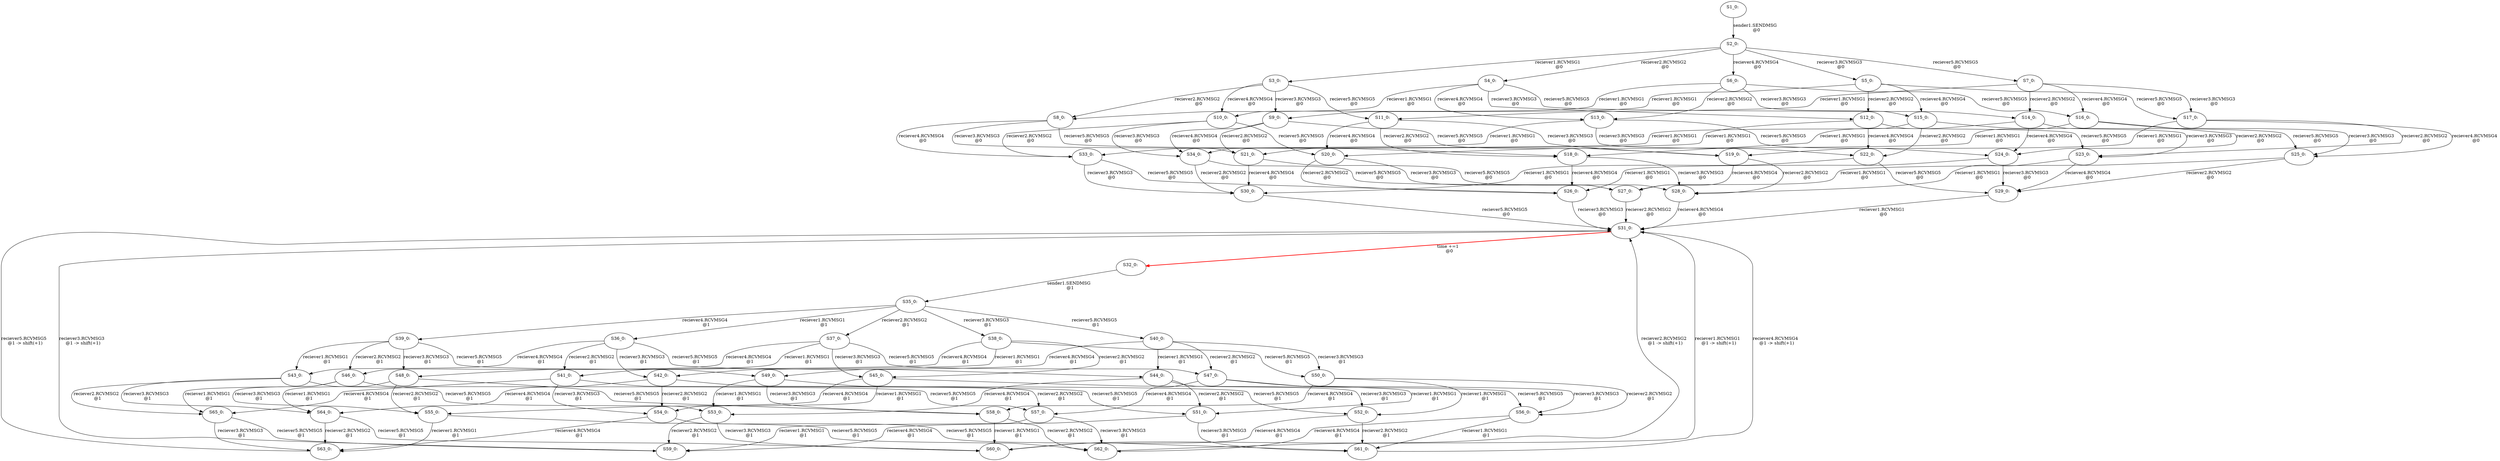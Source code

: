 digraph html {
S1_0[label="S1_0: \n "];
S2_0[label="S2_0: \n "];
S1_0 -> S2_0[label="sender1.SENDMSG \n @0"];
S3_0[label="S3_0: \n "];
S2_0 -> S3_0[label="reciever1.RCVMSG1 \n @0"];
S4_0[label="S4_0: \n "];
S2_0 -> S4_0[label="reciever2.RCVMSG2 \n @0"];
S5_0[label="S5_0: \n "];
S2_0 -> S5_0[label="reciever3.RCVMSG3 \n @0"];
S6_0[label="S6_0: \n "];
S2_0 -> S6_0[label="reciever4.RCVMSG4 \n @0"];
S7_0[label="S7_0: \n "];
S2_0 -> S7_0[label="reciever5.RCVMSG5 \n @0"];
S8_0[label="S8_0: \n "];
S3_0 -> S8_0[label="reciever2.RCVMSG2 \n @0"];
S9_0[label="S9_0: \n "];
S3_0 -> S9_0[label="reciever3.RCVMSG3 \n @0"];
S10_0[label="S10_0: \n "];
S3_0 -> S10_0[label="reciever4.RCVMSG4 \n @0"];
S11_0[label="S11_0: \n "];
S3_0 -> S11_0[label="reciever5.RCVMSG5 \n @0"];
S4_0 -> S8_0[label="reciever1.RCVMSG1 \n @0"];
S12_0[label="S12_0: \n "];
S4_0 -> S12_0[label="reciever3.RCVMSG3 \n @0"];
S13_0[label="S13_0: \n "];
S4_0 -> S13_0[label="reciever4.RCVMSG4 \n @0"];
S14_0[label="S14_0: \n "];
S4_0 -> S14_0[label="reciever5.RCVMSG5 \n @0"];
S6_0 -> S10_0[label="reciever1.RCVMSG1 \n @0"];
S6_0 -> S13_0[label="reciever2.RCVMSG2 \n @0"];
S15_0[label="S15_0: \n "];
S6_0 -> S15_0[label="reciever3.RCVMSG3 \n @0"];
S16_0[label="S16_0: \n "];
S6_0 -> S16_0[label="reciever5.RCVMSG5 \n @0"];
S7_0 -> S11_0[label="reciever1.RCVMSG1 \n @0"];
S7_0 -> S14_0[label="reciever2.RCVMSG2 \n @0"];
S17_0[label="S17_0: \n "];
S7_0 -> S17_0[label="reciever3.RCVMSG3 \n @0"];
S7_0 -> S16_0[label="reciever4.RCVMSG4 \n @0"];
S18_0[label="S18_0: \n "];
S11_0 -> S18_0[label="reciever2.RCVMSG2 \n @0"];
S19_0[label="S19_0: \n "];
S11_0 -> S19_0[label="reciever3.RCVMSG3 \n @0"];
S20_0[label="S20_0: \n "];
S11_0 -> S20_0[label="reciever4.RCVMSG4 \n @0"];
S21_0[label="S21_0: \n "];
S12_0 -> S21_0[label="reciever1.RCVMSG1 \n @0"];
S22_0[label="S22_0: \n "];
S12_0 -> S22_0[label="reciever4.RCVMSG4 \n @0"];
S23_0[label="S23_0: \n "];
S12_0 -> S23_0[label="reciever5.RCVMSG5 \n @0"];
S14_0 -> S18_0[label="reciever1.RCVMSG1 \n @0"];
S14_0 -> S23_0[label="reciever3.RCVMSG3 \n @0"];
S24_0[label="S24_0: \n "];
S14_0 -> S24_0[label="reciever4.RCVMSG4 \n @0"];
S16_0 -> S20_0[label="reciever1.RCVMSG1 \n @0"];
S16_0 -> S24_0[label="reciever2.RCVMSG2 \n @0"];
S25_0[label="S25_0: \n "];
S16_0 -> S25_0[label="reciever3.RCVMSG3 \n @0"];
S17_0 -> S19_0[label="reciever1.RCVMSG1 \n @0"];
S17_0 -> S23_0[label="reciever2.RCVMSG2 \n @0"];
S17_0 -> S25_0[label="reciever4.RCVMSG4 \n @0"];
S26_0[label="S26_0: \n "];
S20_0 -> S26_0[label="reciever2.RCVMSG2 \n @0"];
S27_0[label="S27_0: \n "];
S20_0 -> S27_0[label="reciever3.RCVMSG3 \n @0"];
S28_0[label="S28_0: \n "];
S23_0 -> S28_0[label="reciever1.RCVMSG1 \n @0"];
S29_0[label="S29_0: \n "];
S23_0 -> S29_0[label="reciever4.RCVMSG4 \n @0"];
S24_0 -> S26_0[label="reciever1.RCVMSG1 \n @0"];
S24_0 -> S29_0[label="reciever3.RCVMSG3 \n @0"];
S25_0 -> S27_0[label="reciever1.RCVMSG1 \n @0"];
S25_0 -> S29_0[label="reciever2.RCVMSG2 \n @0"];
S30_0[label="S30_0: \n "];
S22_0 -> S30_0[label="reciever1.RCVMSG1 \n @0"];
S22_0 -> S29_0[label="reciever5.RCVMSG5 \n @0"];
S31_0[label="S31_0: \n "];
S32_0[label="S32_0: \n "];
S31_0 -> S32_0[label="time +=1 \n @0", style="bold", color="red"];
S27_0 -> S31_0[label="reciever2.RCVMSG2 \n @0"];
S29_0 -> S31_0[label="reciever1.RCVMSG1 \n @0"];
S28_0 -> S31_0[label="reciever4.RCVMSG4 \n @0"];
S26_0 -> S31_0[label="reciever3.RCVMSG3 \n @0"];
S30_0 -> S31_0[label="reciever5.RCVMSG5 \n @0"];
S33_0[label="S33_0: \n "];
S13_0 -> S33_0[label="reciever1.RCVMSG1 \n @0"];
S13_0 -> S22_0[label="reciever3.RCVMSG3 \n @0"];
S13_0 -> S24_0[label="reciever5.RCVMSG5 \n @0"];
S21_0 -> S30_0[label="reciever4.RCVMSG4 \n @0"];
S21_0 -> S28_0[label="reciever5.RCVMSG5 \n @0"];
S19_0 -> S28_0[label="reciever2.RCVMSG2 \n @0"];
S19_0 -> S27_0[label="reciever4.RCVMSG4 \n @0"];
S18_0 -> S28_0[label="reciever3.RCVMSG3 \n @0"];
S18_0 -> S26_0[label="reciever4.RCVMSG4 \n @0"];
S34_0[label="S34_0: \n "];
S15_0 -> S34_0[label="reciever1.RCVMSG1 \n @0"];
S15_0 -> S22_0[label="reciever2.RCVMSG2 \n @0"];
S15_0 -> S25_0[label="reciever5.RCVMSG5 \n @0"];
S33_0 -> S30_0[label="reciever3.RCVMSG3 \n @0"];
S33_0 -> S26_0[label="reciever5.RCVMSG5 \n @0"];
S8_0 -> S21_0[label="reciever3.RCVMSG3 \n @0"];
S8_0 -> S33_0[label="reciever4.RCVMSG4 \n @0"];
S8_0 -> S18_0[label="reciever5.RCVMSG5 \n @0"];
S10_0 -> S33_0[label="reciever2.RCVMSG2 \n @0"];
S10_0 -> S34_0[label="reciever3.RCVMSG3 \n @0"];
S10_0 -> S20_0[label="reciever5.RCVMSG5 \n @0"];
S34_0 -> S30_0[label="reciever2.RCVMSG2 \n @0"];
S34_0 -> S27_0[label="reciever5.RCVMSG5 \n @0"];
S9_0 -> S21_0[label="reciever2.RCVMSG2 \n @0"];
S9_0 -> S34_0[label="reciever4.RCVMSG4 \n @0"];
S9_0 -> S19_0[label="reciever5.RCVMSG5 \n @0"];
S5_0 -> S9_0[label="reciever1.RCVMSG1 \n @0"];
S5_0 -> S12_0[label="reciever2.RCVMSG2 \n @0"];
S5_0 -> S15_0[label="reciever4.RCVMSG4 \n @0"];
S5_0 -> S17_0[label="reciever5.RCVMSG5 \n @0"];
S35_0[label="S35_0: \n "];
S32_0 -> S35_0[label="sender1.SENDMSG \n @1"];
S36_0[label="S36_0: \n "];
S35_0 -> S36_0[label="reciever1.RCVMSG1 \n @1"];
S37_0[label="S37_0: \n "];
S35_0 -> S37_0[label="reciever2.RCVMSG2 \n @1"];
S38_0[label="S38_0: \n "];
S35_0 -> S38_0[label="reciever3.RCVMSG3 \n @1"];
S39_0[label="S39_0: \n "];
S35_0 -> S39_0[label="reciever4.RCVMSG4 \n @1"];
S40_0[label="S40_0: \n "];
S35_0 -> S40_0[label="reciever5.RCVMSG5 \n @1"];
S41_0[label="S41_0: \n "];
S36_0 -> S41_0[label="reciever2.RCVMSG2 \n @1"];
S42_0[label="S42_0: \n "];
S36_0 -> S42_0[label="reciever3.RCVMSG3 \n @1"];
S43_0[label="S43_0: \n "];
S36_0 -> S43_0[label="reciever4.RCVMSG4 \n @1"];
S44_0[label="S44_0: \n "];
S36_0 -> S44_0[label="reciever5.RCVMSG5 \n @1"];
S37_0 -> S41_0[label="reciever1.RCVMSG1 \n @1"];
S45_0[label="S45_0: \n "];
S37_0 -> S45_0[label="reciever3.RCVMSG3 \n @1"];
S46_0[label="S46_0: \n "];
S37_0 -> S46_0[label="reciever4.RCVMSG4 \n @1"];
S47_0[label="S47_0: \n "];
S37_0 -> S47_0[label="reciever5.RCVMSG5 \n @1"];
S39_0 -> S43_0[label="reciever1.RCVMSG1 \n @1"];
S39_0 -> S46_0[label="reciever2.RCVMSG2 \n @1"];
S48_0[label="S48_0: \n "];
S39_0 -> S48_0[label="reciever3.RCVMSG3 \n @1"];
S49_0[label="S49_0: \n "];
S39_0 -> S49_0[label="reciever5.RCVMSG5 \n @1"];
S40_0 -> S44_0[label="reciever1.RCVMSG1 \n @1"];
S40_0 -> S47_0[label="reciever2.RCVMSG2 \n @1"];
S50_0[label="S50_0: \n "];
S40_0 -> S50_0[label="reciever3.RCVMSG3 \n @1"];
S40_0 -> S49_0[label="reciever4.RCVMSG4 \n @1"];
S51_0[label="S51_0: \n "];
S44_0 -> S51_0[label="reciever2.RCVMSG2 \n @1"];
S52_0[label="S52_0: \n "];
S44_0 -> S52_0[label="reciever3.RCVMSG3 \n @1"];
S53_0[label="S53_0: \n "];
S44_0 -> S53_0[label="reciever4.RCVMSG4 \n @1"];
S54_0[label="S54_0: \n "];
S45_0 -> S54_0[label="reciever1.RCVMSG1 \n @1"];
S55_0[label="S55_0: \n "];
S45_0 -> S55_0[label="reciever4.RCVMSG4 \n @1"];
S56_0[label="S56_0: \n "];
S45_0 -> S56_0[label="reciever5.RCVMSG5 \n @1"];
S47_0 -> S51_0[label="reciever1.RCVMSG1 \n @1"];
S47_0 -> S56_0[label="reciever3.RCVMSG3 \n @1"];
S57_0[label="S57_0: \n "];
S47_0 -> S57_0[label="reciever4.RCVMSG4 \n @1"];
S49_0 -> S53_0[label="reciever1.RCVMSG1 \n @1"];
S49_0 -> S57_0[label="reciever2.RCVMSG2 \n @1"];
S58_0[label="S58_0: \n "];
S49_0 -> S58_0[label="reciever3.RCVMSG3 \n @1"];
S50_0 -> S52_0[label="reciever1.RCVMSG1 \n @1"];
S50_0 -> S56_0[label="reciever2.RCVMSG2 \n @1"];
S50_0 -> S58_0[label="reciever4.RCVMSG4 \n @1"];
S59_0[label="S59_0: \n "];
S53_0 -> S59_0[label="reciever2.RCVMSG2 \n @1"];
S60_0[label="S60_0: \n "];
S53_0 -> S60_0[label="reciever3.RCVMSG3 \n @1"];
S61_0[label="S61_0: \n "];
S56_0 -> S61_0[label="reciever1.RCVMSG1 \n @1"];
S62_0[label="S62_0: \n "];
S56_0 -> S62_0[label="reciever4.RCVMSG4 \n @1"];
S57_0 -> S59_0[label="reciever1.RCVMSG1 \n @1"];
S57_0 -> S62_0[label="reciever3.RCVMSG3 \n @1"];
S58_0 -> S60_0[label="reciever1.RCVMSG1 \n @1"];
S58_0 -> S62_0[label="reciever2.RCVMSG2 \n @1"];
S63_0[label="S63_0: \n "];
S55_0 -> S63_0[label="reciever1.RCVMSG1 \n @1"];
S55_0 -> S62_0[label="reciever5.RCVMSG5 \n @1"];
S60_0 -> S31_0[label="reciever2.RCVMSG2 \n @1 -> shift(+1)"];
S62_0 -> S31_0[label="reciever1.RCVMSG1 \n @1 -> shift(+1)"];
S61_0 -> S31_0[label="reciever4.RCVMSG4 \n @1 -> shift(+1)"];
S59_0 -> S31_0[label="reciever3.RCVMSG3 \n @1 -> shift(+1)"];
S63_0 -> S31_0[label="reciever5.RCVMSG5 \n @1 -> shift(+1)"];
S54_0 -> S63_0[label="reciever4.RCVMSG4 \n @1"];
S54_0 -> S61_0[label="reciever5.RCVMSG5 \n @1"];
S52_0 -> S61_0[label="reciever2.RCVMSG2 \n @1"];
S52_0 -> S60_0[label="reciever4.RCVMSG4 \n @1"];
S51_0 -> S61_0[label="reciever3.RCVMSG3 \n @1"];
S51_0 -> S59_0[label="reciever4.RCVMSG4 \n @1"];
S64_0[label="S64_0: \n "];
S48_0 -> S64_0[label="reciever1.RCVMSG1 \n @1"];
S48_0 -> S55_0[label="reciever2.RCVMSG2 \n @1"];
S48_0 -> S58_0[label="reciever5.RCVMSG5 \n @1"];
S65_0[label="S65_0: \n "];
S46_0 -> S65_0[label="reciever1.RCVMSG1 \n @1"];
S46_0 -> S55_0[label="reciever3.RCVMSG3 \n @1"];
S46_0 -> S57_0[label="reciever5.RCVMSG5 \n @1"];
S43_0 -> S65_0[label="reciever2.RCVMSG2 \n @1"];
S43_0 -> S64_0[label="reciever3.RCVMSG3 \n @1"];
S43_0 -> S53_0[label="reciever5.RCVMSG5 \n @1"];
S42_0 -> S54_0[label="reciever2.RCVMSG2 \n @1"];
S42_0 -> S64_0[label="reciever4.RCVMSG4 \n @1"];
S42_0 -> S52_0[label="reciever5.RCVMSG5 \n @1"];
S64_0 -> S63_0[label="reciever2.RCVMSG2 \n @1"];
S64_0 -> S60_0[label="reciever5.RCVMSG5 \n @1"];
S65_0 -> S63_0[label="reciever3.RCVMSG3 \n @1"];
S65_0 -> S59_0[label="reciever5.RCVMSG5 \n @1"];
S41_0 -> S54_0[label="reciever3.RCVMSG3 \n @1"];
S41_0 -> S65_0[label="reciever4.RCVMSG4 \n @1"];
S41_0 -> S51_0[label="reciever5.RCVMSG5 \n @1"];
S38_0 -> S42_0[label="reciever1.RCVMSG1 \n @1"];
S38_0 -> S45_0[label="reciever2.RCVMSG2 \n @1"];
S38_0 -> S48_0[label="reciever4.RCVMSG4 \n @1"];
S38_0 -> S50_0[label="reciever5.RCVMSG5 \n @1"];
}